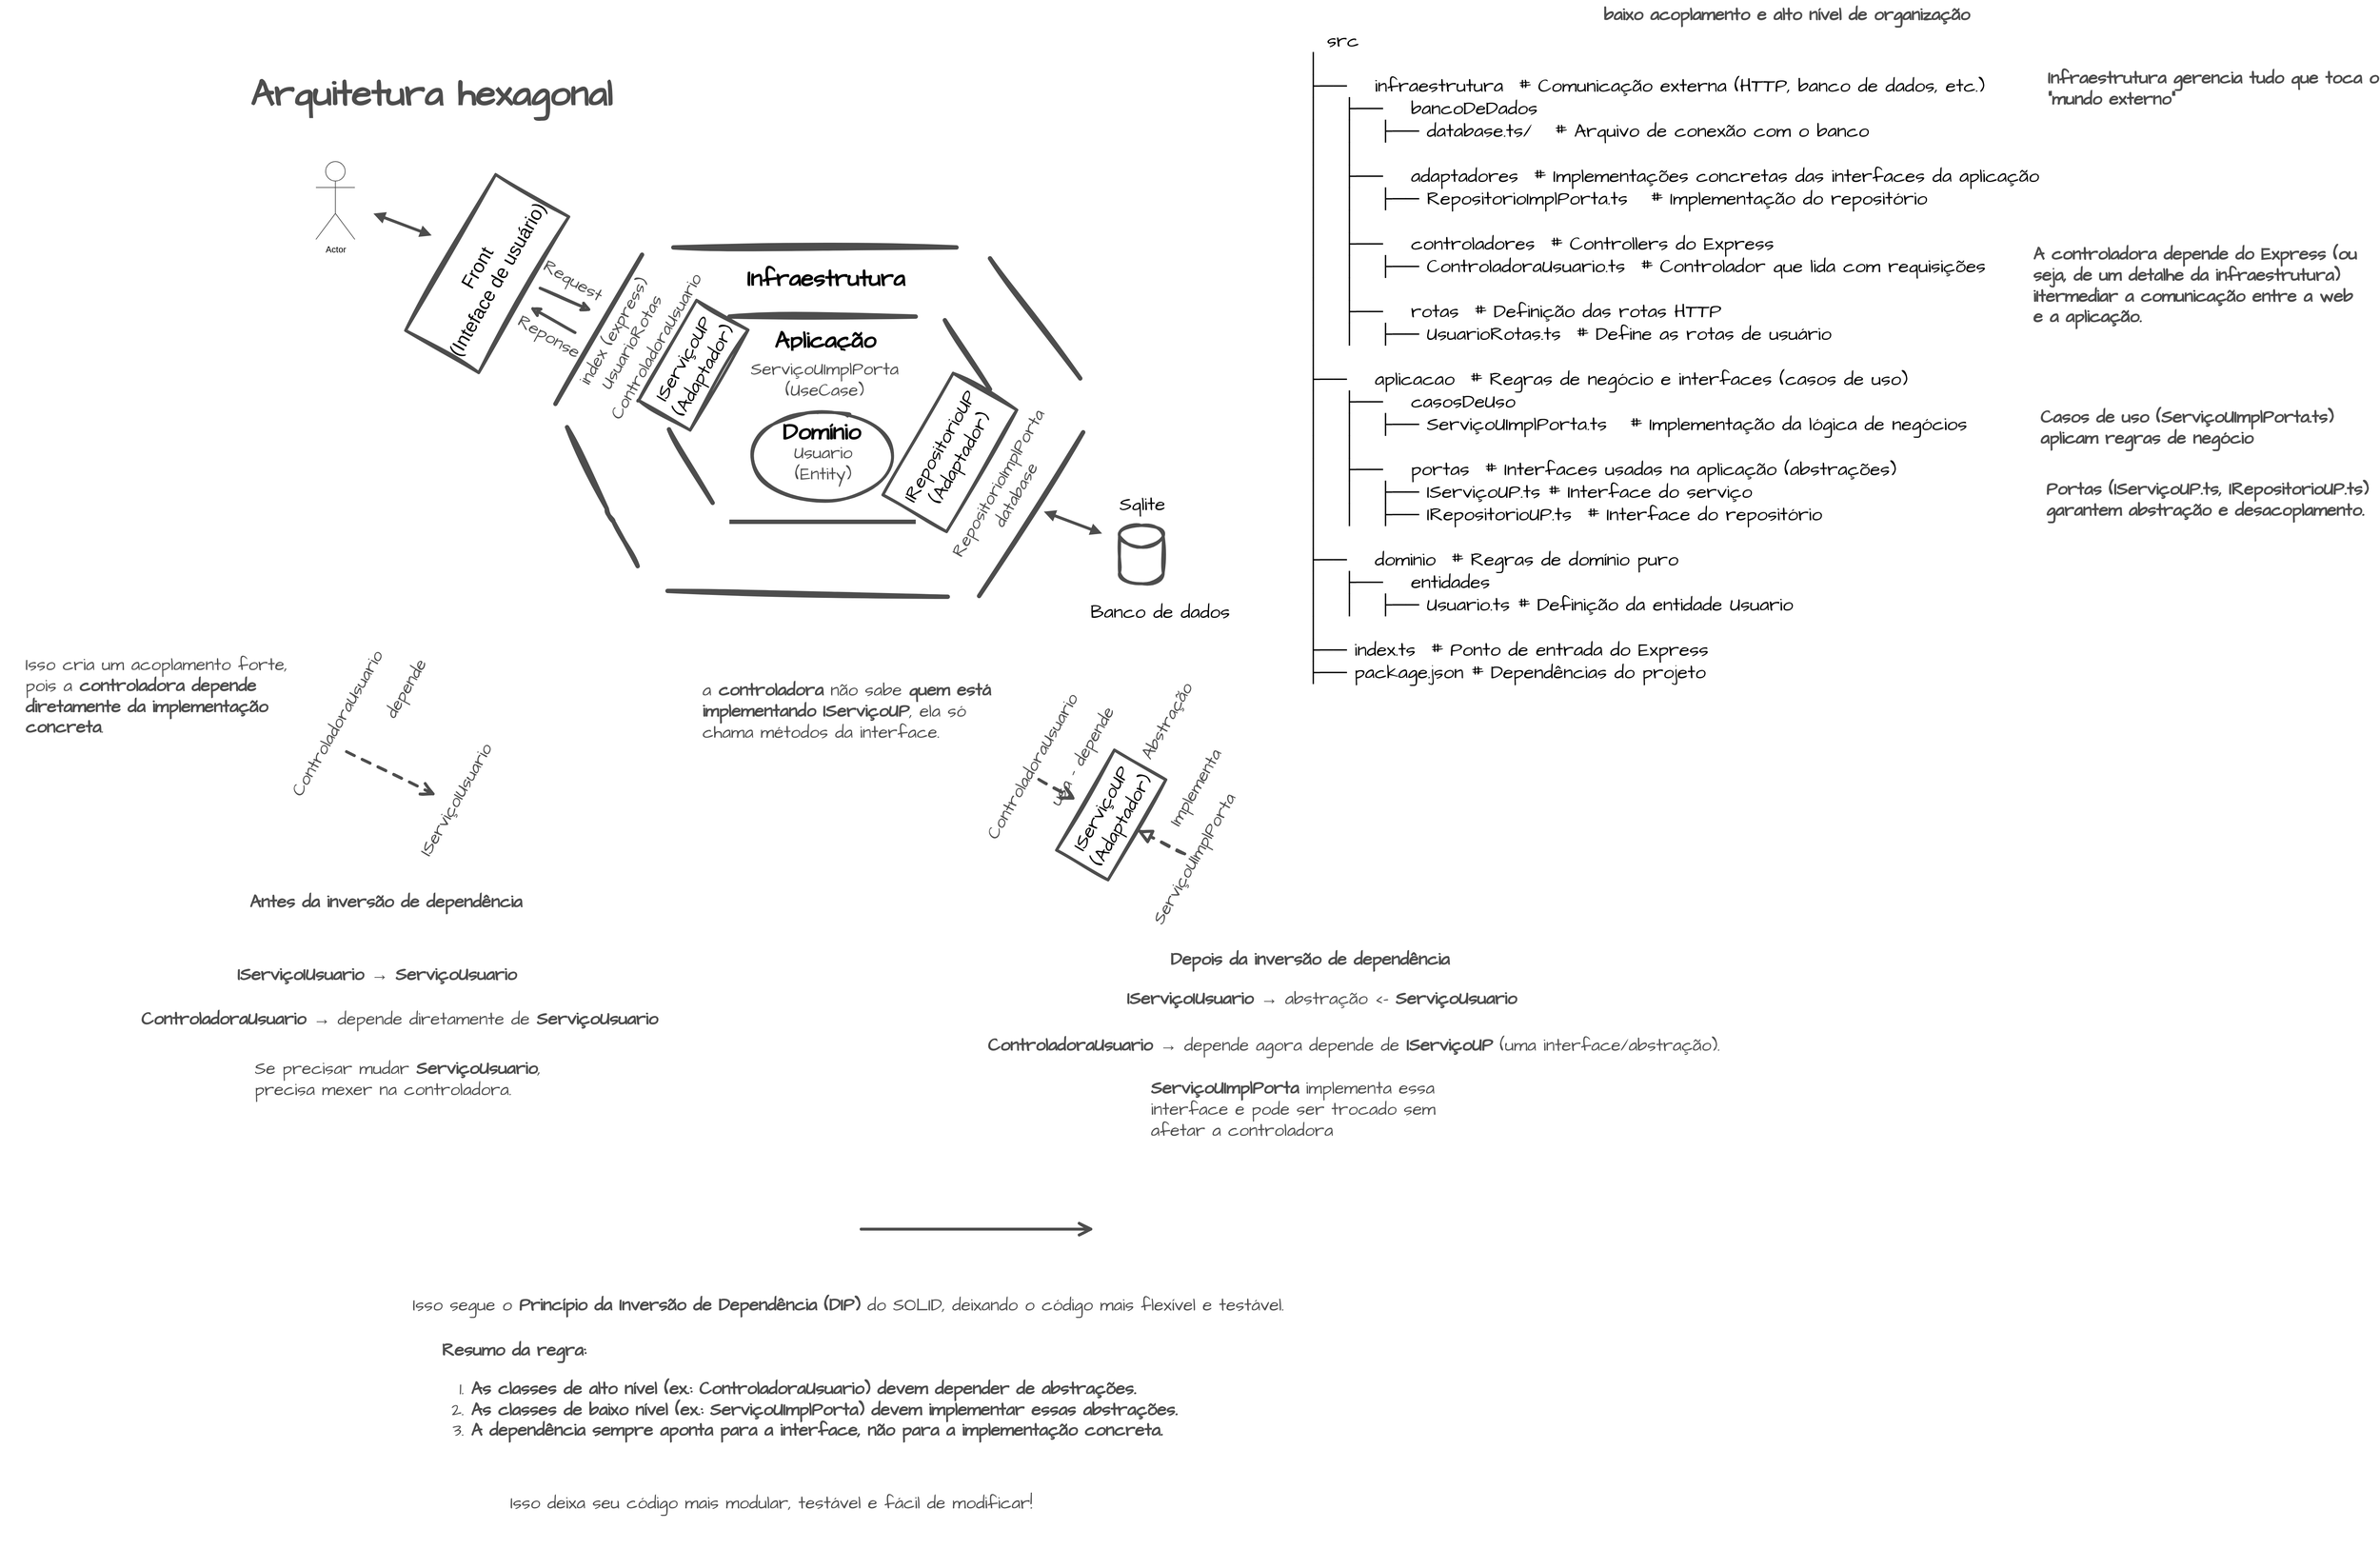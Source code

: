 <mxfile>
    <diagram id="tnPTdwq940Q5IJL-1gsY" name="Arquitetura hexagonal">
        <mxGraphModel dx="1766" dy="1898" grid="0" gridSize="10" guides="1" tooltips="1" connect="1" arrows="1" fold="1" page="1" pageScale="1" pageWidth="850" pageHeight="1100" background="#ffffff" math="0" shadow="0">
            <root>
                <mxCell id="0"/>
                <mxCell id="1" parent="0"/>
                <mxCell id="2" value="" style="endArrow=none;html=1;strokeColor=#4D4D4D;strokeWidth=6;sketch=1;curveFitting=1;jiggle=2;" parent="1" edge="1">
                    <mxGeometry width="50" height="50" relative="1" as="geometry">
                        <mxPoint x="258" y="-615" as="sourcePoint"/>
                        <mxPoint x="514" y="-615" as="targetPoint"/>
                    </mxGeometry>
                </mxCell>
                <mxCell id="3" value="" style="endArrow=none;html=1;strokeColor=#4D4D4D;strokeWidth=6;" parent="1" edge="1">
                    <mxGeometry width="50" height="50" relative="1" as="geometry">
                        <mxPoint x="258" y="-333" as="sourcePoint"/>
                        <mxPoint x="514" y="-333" as="targetPoint"/>
                    </mxGeometry>
                </mxCell>
                <mxCell id="5" value="" style="endArrow=none;html=1;strokeColor=#4D4D4D;strokeWidth=6;sketch=1;curveFitting=1;jiggle=2;" parent="1" edge="1">
                    <mxGeometry width="50" height="50" relative="1" as="geometry">
                        <mxPoint x="175" y="-460" as="sourcePoint"/>
                        <mxPoint x="235" y="-359" as="targetPoint"/>
                    </mxGeometry>
                </mxCell>
                <mxCell id="8" value="" style="endArrow=none;html=1;strokeColor=#4D4D4D;strokeWidth=6;sketch=1;curveFitting=1;jiggle=2;" parent="1" edge="1">
                    <mxGeometry width="50" height="50" relative="1" as="geometry">
                        <mxPoint x="554" y="-610" as="sourcePoint"/>
                        <mxPoint x="616" y="-515" as="targetPoint"/>
                    </mxGeometry>
                </mxCell>
                <mxCell id="10" value="Actor" style="shape=umlActor;verticalLabelPosition=bottom;verticalAlign=top;html=1;strokeColor=#4D4D4D;" parent="1" vertex="1">
                    <mxGeometry x="-310" y="-828" width="53.5" height="107" as="geometry"/>
                </mxCell>
                <mxCell id="12" value="" style="endArrow=block;startArrow=block;endFill=1;startFill=1;html=1;strokeColor=#4D4D4D;strokeWidth=4;" parent="1" edge="1">
                    <mxGeometry width="160" relative="1" as="geometry">
                        <mxPoint x="-231" y="-756.54" as="sourcePoint"/>
                        <mxPoint x="-151" y="-726.45" as="targetPoint"/>
                    </mxGeometry>
                </mxCell>
                <mxCell id="13" value="Front&lt;br&gt;(Inteface de usuário)" style="html=1;strokeColor=#4D4D4D;rotation=-60;fillColor=#FFFFFF;fontColor=#000000;strokeWidth=4;fontSize=26;sketch=1;curveFitting=1;jiggle=2;" parent="1" vertex="1">
                    <mxGeometry x="-198.42" y="-732" width="247.42" height="116" as="geometry"/>
                </mxCell>
                <mxCell id="15" value="" style="endArrow=none;html=1;strokeColor=#4D4D4D;strokeWidth=6;sketch=1;curveFitting=1;jiggle=2;" parent="1" edge="1">
                    <mxGeometry width="50" height="50" relative="1" as="geometry">
                        <mxPoint x="181" y="-710" as="sourcePoint"/>
                        <mxPoint x="570" y="-710" as="targetPoint"/>
                    </mxGeometry>
                </mxCell>
                <mxCell id="16" value="" style="endArrow=none;html=1;strokeColor=#4D4D4D;strokeWidth=6;sketch=1;curveFitting=1;jiggle=2;" parent="1" edge="1">
                    <mxGeometry width="50" height="50" relative="1" as="geometry">
                        <mxPoint x="173" y="-238" as="sourcePoint"/>
                        <mxPoint x="558" y="-230" as="targetPoint"/>
                    </mxGeometry>
                </mxCell>
                <mxCell id="17" value="" style="endArrow=none;html=1;strokeColor=#4D4D4D;strokeWidth=6;sketch=1;curveFitting=1;jiggle=2;" parent="1" edge="1">
                    <mxGeometry width="50" height="50" relative="1" as="geometry">
                        <mxPoint x="35" y="-463" as="sourcePoint"/>
                        <mxPoint x="132" y="-272" as="targetPoint"/>
                        <Array as="points">
                            <mxPoint x="94" y="-342"/>
                        </Array>
                    </mxGeometry>
                </mxCell>
                <mxCell id="18" value="" style="endArrow=none;html=1;strokeColor=#4D4D4D;strokeWidth=6;sketch=1;curveFitting=1;jiggle=2;" parent="1" edge="1">
                    <mxGeometry width="50" height="50" relative="1" as="geometry">
                        <mxPoint x="138" y="-700" as="sourcePoint"/>
                        <mxPoint x="19" y="-495" as="targetPoint"/>
                    </mxGeometry>
                </mxCell>
                <mxCell id="19" value="" style="endArrow=none;html=1;strokeColor=#4D4D4D;strokeWidth=6;sketch=1;curveFitting=1;jiggle=2;" parent="1" edge="1">
                    <mxGeometry width="50" height="50" relative="1" as="geometry">
                        <mxPoint x="616" y="-695" as="sourcePoint"/>
                        <mxPoint x="740" y="-530" as="targetPoint"/>
                    </mxGeometry>
                </mxCell>
                <mxCell id="20" value="" style="endArrow=none;html=1;strokeColor=#4D4D4D;strokeWidth=6;sketch=1;curveFitting=1;jiggle=2;" parent="1" edge="1">
                    <mxGeometry width="50" height="50" relative="1" as="geometry">
                        <mxPoint x="744" y="-456" as="sourcePoint"/>
                        <mxPoint x="601" y="-231" as="targetPoint"/>
                    </mxGeometry>
                </mxCell>
                <mxCell id="23" value="Infraestrutura" style="text;strokeColor=none;fillColor=none;align=left;verticalAlign=top;spacingLeft=4;spacingRight=4;overflow=hidden;rotatable=0;points=[[0,0.5],[1,0.5]];portConstraint=eastwest;strokeWidth=10;fontSize=32;fontColor=#000000;sketch=1;curveFitting=1;jiggle=2;fontFamily=Architects Daughter;fontSource=https%3A%2F%2Ffonts.googleapis.com%2Fcss%3Ffamily%3DArchitects%2BDaughter;fontStyle=1" parent="1" vertex="1">
                    <mxGeometry x="276" y="-695" width="243" height="53" as="geometry"/>
                </mxCell>
                <mxCell id="24" value="Aplicação" style="text;strokeColor=none;fillColor=none;align=left;verticalAlign=top;spacingLeft=4;spacingRight=4;overflow=hidden;rotatable=0;points=[[0,0.5],[1,0.5]];portConstraint=eastwest;strokeWidth=4;fontSize=32;fontColor=#000000;fontFamily=Architects Daughter;fontSource=https%3A%2F%2Ffonts.googleapis.com%2Fcss%3Ffamily%3DArchitects%2BDaughter;fontStyle=1" parent="1" vertex="1">
                    <mxGeometry x="314" y="-610" width="205" height="38" as="geometry"/>
                </mxCell>
                <mxCell id="28" value="" style="shape=cylinder3;whiteSpace=wrap;html=1;boundedLbl=1;backgroundOutline=1;size=15;strokeColor=#4D4D4D;strokeWidth=4;fontSize=26;fontColor=#000000;fillColor=#FFFFFF;sketch=1;curveFitting=1;jiggle=2;" parent="1" vertex="1">
                    <mxGeometry x="794" y="-328" width="60" height="80" as="geometry"/>
                </mxCell>
                <mxCell id="29" value="Banco de dados" style="text;strokeColor=none;fillColor=none;align=left;verticalAlign=top;spacingLeft=4;spacingRight=4;overflow=hidden;rotatable=0;points=[[0,0.5],[1,0.5]];portConstraint=eastwest;strokeWidth=4;fontSize=26;fontColor=#000000;fontFamily=Architects Daughter;fontSource=https%3A%2F%2Ffonts.googleapis.com%2Fcss%3Ffamily%3DArchitects%2BDaughter;" parent="1" vertex="1">
                    <mxGeometry x="748" y="-233" width="205" height="38" as="geometry"/>
                </mxCell>
                <mxCell id="30" value="" style="endArrow=block;startArrow=block;endFill=1;startFill=1;html=1;strokeColor=#4D4D4D;strokeWidth=4;" parent="1" edge="1">
                    <mxGeometry width="160" relative="1" as="geometry">
                        <mxPoint x="690" y="-347" as="sourcePoint"/>
                        <mxPoint x="770" y="-316.91" as="targetPoint"/>
                    </mxGeometry>
                </mxCell>
                <mxCell id="34" value="" style="ellipse;whiteSpace=wrap;html=1;shadow=0;glass=0;sketch=1;strokeColor=#4D4D4D;strokeWidth=4;fontSize=26;fontColor=#000000;fillColor=#FFFFFF;" parent="1" vertex="1">
                    <mxGeometry x="284" y="-483.76" width="203" height="121.76" as="geometry"/>
                </mxCell>
                <mxCell id="35" value="Domínio" style="text;strokeColor=none;fillColor=none;align=left;verticalAlign=top;spacingLeft=4;spacingRight=4;overflow=hidden;rotatable=0;points=[[0,0.5],[1,0.5]];portConstraint=eastwest;strokeWidth=4;fontSize=32;fontColor=#000000;fontFamily=Architects Daughter;fontSource=https%3A%2F%2Ffonts.googleapis.com%2Fcss%3Ffamily%3DArchitects%2BDaughter;fontStyle=1" parent="1" vertex="1">
                    <mxGeometry x="325" y="-483.76" width="140" height="38" as="geometry"/>
                </mxCell>
                <mxCell id="40" style="edgeStyle=none;sketch=1;html=1;exitX=0;exitY=0;exitDx=0;exitDy=0;strokeColor=#4D4D4D;strokeWidth=4;fontFamily=Architects Daughter;fontSource=https%3A%2F%2Ffonts.googleapis.com%2Fcss%3Ffamily%3DArchitects%2BDaughter;fontSize=32;fontColor=default;" parent="1" source="37" edge="1">
                    <mxGeometry relative="1" as="geometry">
                        <mxPoint x="128.286" y="-496.714" as="targetPoint"/>
                    </mxGeometry>
                </mxCell>
                <mxCell id="37" value="IServiçoUP&lt;br&gt;(Adaptador)" style="html=1;strokeColor=#4D4D4D;rotation=-60;fillColor=#FFFFFF;fontColor=#000000;strokeWidth=4;fontSize=26;sketch=1;curveFitting=1;jiggle=2;fontFamily=Architects Daughter;fontSource=https%3A%2F%2Ffonts.googleapis.com%2Fcss%3Ffamily%3DArchitects%2BDaughter;" parent="1" vertex="1">
                    <mxGeometry x="129" y="-589" width="159" height="81.69" as="geometry"/>
                </mxCell>
                <mxCell id="38" value="IRepositorioUP&lt;br&gt;(Adaptador)" style="html=1;strokeColor=#4D4D4D;rotation=-60;fillColor=#FFFFFF;fontColor=#000000;strokeWidth=4;fontSize=26;sketch=1;curveFitting=1;jiggle=2;fontFamily=Architects Daughter;fontSource=https%3A%2F%2Ffonts.googleapis.com%2Fcss%3Ffamily%3DArchitects%2BDaughter;" parent="1" vertex="1">
                    <mxGeometry x="464.34" y="-478.76" width="193.06" height="101" as="geometry"/>
                </mxCell>
                <mxCell id="41" value="index (express)" style="text;html=1;strokeColor=none;fillColor=none;align=center;verticalAlign=middle;whiteSpace=wrap;rounded=0;shadow=0;glass=0;sketch=1;strokeWidth=10;fontFamily=Architects Daughter;fontSource=https%3A%2F%2Ffonts.googleapis.com%2Fcss%3Ffamily%3DArchitects%2BDaughter;fontSize=24;fontColor=#4D4D4D;rotation=-60;" parent="1" vertex="1">
                    <mxGeometry x="-9" y="-610" width="218" height="30" as="geometry"/>
                </mxCell>
                <mxCell id="43" value="UsuarioRotas" style="text;html=1;strokeColor=none;fillColor=none;align=center;verticalAlign=middle;whiteSpace=wrap;rounded=0;shadow=0;glass=0;sketch=1;strokeWidth=10;fontFamily=Architects Daughter;fontSource=https%3A%2F%2Ffonts.googleapis.com%2Fcss%3Ffamily%3DArchitects%2BDaughter;fontSize=24;fontColor=#4D4D4D;rotation=-60;" parent="1" vertex="1">
                    <mxGeometry x="15" y="-595" width="218" height="30" as="geometry"/>
                </mxCell>
                <mxCell id="44" value="ControladoraUsuario" style="text;html=1;strokeColor=none;fillColor=none;align=center;verticalAlign=middle;whiteSpace=wrap;rounded=0;shadow=0;glass=0;sketch=1;strokeWidth=10;fontFamily=Architects Daughter;fontSource=https%3A%2F%2Ffonts.googleapis.com%2Fcss%3Ffamily%3DArchitects%2BDaughter;fontSize=24;fontColor=#4D4D4D;rotation=-60;" parent="1" vertex="1">
                    <mxGeometry x="49" y="-589" width="218" height="30" as="geometry"/>
                </mxCell>
                <mxCell id="45" value="ServiçoUImplPorta&lt;br&gt;(UseCase)" style="text;html=1;strokeColor=none;fillColor=none;align=center;verticalAlign=middle;whiteSpace=wrap;rounded=0;shadow=0;glass=0;sketch=1;strokeWidth=10;fontFamily=Architects Daughter;fontSource=https%3A%2F%2Ffonts.googleapis.com%2Fcss%3Ffamily%3DArchitects%2BDaughter;fontSize=24;fontColor=#4D4D4D;rotation=0;" parent="1" vertex="1">
                    <mxGeometry x="280" y="-543" width="218" height="30" as="geometry"/>
                </mxCell>
                <mxCell id="46" value="Usuario&lt;br&gt;(Entity)" style="text;html=1;strokeColor=none;fillColor=none;align=center;verticalAlign=middle;whiteSpace=wrap;rounded=0;shadow=0;glass=0;sketch=1;strokeWidth=10;fontFamily=Architects Daughter;fontSource=https%3A%2F%2Ffonts.googleapis.com%2Fcss%3Ffamily%3DArchitects%2BDaughter;fontSize=24;fontColor=#4D4D4D;rotation=0;" parent="1" vertex="1">
                    <mxGeometry x="278" y="-427.76" width="218" height="30" as="geometry"/>
                </mxCell>
                <mxCell id="47" value="RepositorioImplPorta" style="text;html=1;strokeColor=none;fillColor=none;align=center;verticalAlign=middle;whiteSpace=wrap;rounded=0;shadow=0;glass=0;sketch=1;strokeWidth=10;fontFamily=Architects Daughter;fontSource=https%3A%2F%2Ffonts.googleapis.com%2Fcss%3Ffamily%3DArchitects%2BDaughter;fontSize=24;fontColor=#4D4D4D;rotation=-60;" parent="1" vertex="1">
                    <mxGeometry x="519" y="-401" width="218" height="30" as="geometry"/>
                </mxCell>
                <mxCell id="48" value="database" style="text;html=1;strokeColor=none;fillColor=none;align=center;verticalAlign=middle;whiteSpace=wrap;rounded=0;shadow=0;glass=0;sketch=1;strokeWidth=10;fontFamily=Architects Daughter;fontSource=https%3A%2F%2Ffonts.googleapis.com%2Fcss%3Ffamily%3DArchitects%2BDaughter;fontSize=24;fontColor=#4D4D4D;rotation=-60;" parent="1" vertex="1">
                    <mxGeometry x="543" y="-385" width="218" height="30" as="geometry"/>
                </mxCell>
                <mxCell id="49" value="Sqlite" style="text;strokeColor=none;fillColor=none;align=left;verticalAlign=top;spacingLeft=4;spacingRight=4;overflow=hidden;rotatable=0;points=[[0,0.5],[1,0.5]];portConstraint=eastwest;strokeWidth=4;fontSize=26;fontColor=#000000;fontFamily=Architects Daughter;fontSource=https%3A%2F%2Ffonts.googleapis.com%2Fcss%3Ffamily%3DArchitects%2BDaughter;" parent="1" vertex="1">
                    <mxGeometry x="788" y="-381" width="86" height="38" as="geometry"/>
                </mxCell>
                <mxCell id="52" value="" style="endArrow=classic;html=1;sketch=1;strokeColor=#4D4D4D;strokeWidth=4;fontFamily=Architects Daughter;fontSource=https%3A%2F%2Ffonts.googleapis.com%2Fcss%3Ffamily%3DArchitects%2BDaughter;fontSize=24;fontColor=#4D4D4D;" parent="1" edge="1">
                    <mxGeometry width="50" height="50" relative="1" as="geometry">
                        <mxPoint x="-2" y="-654" as="sourcePoint"/>
                        <mxPoint x="69" y="-623" as="targetPoint"/>
                    </mxGeometry>
                </mxCell>
                <mxCell id="53" value="Request" style="text;html=1;strokeColor=none;fillColor=none;align=center;verticalAlign=middle;whiteSpace=wrap;rounded=0;shadow=0;glass=0;sketch=1;strokeWidth=10;fontFamily=Architects Daughter;fontSource=https%3A%2F%2Ffonts.googleapis.com%2Fcss%3Ffamily%3DArchitects%2BDaughter;fontSize=24;fontColor=#4D4D4D;rotation=30;" parent="1" vertex="1">
                    <mxGeometry x="-66" y="-679" width="218" height="30" as="geometry"/>
                </mxCell>
                <mxCell id="54" value="Reponse" style="text;html=1;strokeColor=none;fillColor=none;align=center;verticalAlign=middle;whiteSpace=wrap;rounded=0;shadow=0;glass=0;sketch=1;strokeWidth=10;fontFamily=Architects Daughter;fontSource=https%3A%2F%2Ffonts.googleapis.com%2Fcss%3Ffamily%3DArchitects%2BDaughter;fontSize=24;fontColor=#4D4D4D;rotation=30;" parent="1" vertex="1">
                    <mxGeometry x="-99" y="-602" width="218" height="30" as="geometry"/>
                </mxCell>
                <mxCell id="55" value="" style="endArrow=classic;html=1;sketch=1;strokeColor=#4D4D4D;strokeWidth=4;fontFamily=Architects Daughter;fontSource=https%3A%2F%2Ffonts.googleapis.com%2Fcss%3Ffamily%3DArchitects%2BDaughter;fontSize=24;fontColor=#4D4D4D;" parent="1" edge="1">
                    <mxGeometry width="50" height="50" relative="1" as="geometry">
                        <mxPoint x="46" y="-593" as="sourcePoint"/>
                        <mxPoint x="-16" y="-628" as="targetPoint"/>
                    </mxGeometry>
                </mxCell>
                <mxCell id="56" value="IServiçoUP&lt;br&gt;(Adaptador)" style="html=1;strokeColor=#4D4D4D;rotation=-60;fillColor=#FFFFFF;fontColor=#000000;strokeWidth=4;fontSize=26;sketch=1;curveFitting=1;jiggle=2;fontFamily=Architects Daughter;fontSource=https%3A%2F%2Ffonts.googleapis.com%2Fcss%3Ffamily%3DArchitects%2BDaughter;" parent="1" vertex="1">
                    <mxGeometry x="703" y="29" width="159" height="81.69" as="geometry"/>
                </mxCell>
                <mxCell id="57" value="ControladoraUsuario" style="text;html=1;strokeColor=none;fillColor=none;align=center;verticalAlign=middle;whiteSpace=wrap;rounded=0;shadow=0;glass=0;sketch=1;strokeWidth=10;fontFamily=Architects Daughter;fontSource=https%3A%2F%2Ffonts.googleapis.com%2Fcss%3Ffamily%3DArchitects%2BDaughter;fontSize=24;fontColor=#4D4D4D;rotation=-60;" parent="1" vertex="1">
                    <mxGeometry x="566" y="-12" width="218" height="30" as="geometry"/>
                </mxCell>
                <mxCell id="58" value="" style="endArrow=block;dashed=1;endFill=0;endSize=12;html=1;sketch=1;strokeColor=#4D4D4D;strokeWidth=4;fontFamily=Architects Daughter;fontSource=https%3A%2F%2Ffonts.googleapis.com%2Fcss%3Ffamily%3DArchitects%2BDaughter;fontSize=24;fontColor=#4D4D4D;entryX=0.5;entryY=1;entryDx=0;entryDy=0;" parent="1" source="60" target="56" edge="1">
                    <mxGeometry width="160" relative="1" as="geometry">
                        <mxPoint x="881" y="123" as="sourcePoint"/>
                        <mxPoint x="1067" y="-97" as="targetPoint"/>
                    </mxGeometry>
                </mxCell>
                <mxCell id="60" value="ServiçoUImplPorta" style="text;html=1;strokeColor=none;fillColor=none;align=center;verticalAlign=middle;whiteSpace=wrap;rounded=0;shadow=0;glass=0;sketch=1;strokeWidth=10;fontFamily=Architects Daughter;fontSource=https%3A%2F%2Ffonts.googleapis.com%2Fcss%3Ffamily%3DArchitects%2BDaughter;fontSize=24;fontColor=#4D4D4D;rotation=-60;" parent="1" vertex="1">
                    <mxGeometry x="788" y="115" width="218" height="30" as="geometry"/>
                </mxCell>
                <mxCell id="62" value="ControladoraUsuario" style="text;html=1;strokeColor=none;fillColor=none;align=center;verticalAlign=middle;whiteSpace=wrap;rounded=0;shadow=0;glass=0;sketch=1;strokeWidth=10;fontFamily=Architects Daughter;fontSource=https%3A%2F%2Ffonts.googleapis.com%2Fcss%3Ffamily%3DArchitects%2BDaughter;fontSize=24;fontColor=#4D4D4D;rotation=-60;" parent="1" vertex="1">
                    <mxGeometry x="-389" y="-71.12" width="218" height="30" as="geometry"/>
                </mxCell>
                <mxCell id="64" value="IServiçoIUsuario" style="text;html=1;strokeColor=none;fillColor=none;align=center;verticalAlign=middle;whiteSpace=wrap;rounded=0;shadow=0;glass=0;sketch=1;strokeWidth=10;fontFamily=Architects Daughter;fontSource=https%3A%2F%2Ffonts.googleapis.com%2Fcss%3Ffamily%3DArchitects%2BDaughter;fontSize=24;fontColor=#4D4D4D;rotation=-60;" parent="1" vertex="1">
                    <mxGeometry x="-226" y="33.88" width="218" height="30" as="geometry"/>
                </mxCell>
                <mxCell id="68" value="A inversão de dependência acontece quando, em vez da &lt;strong&gt;ControladoraUsuario&lt;/strong&gt; depender diretamente de uma implementação concreta de serviço&amp;nbsp;" style="text;html=1;strokeColor=none;fillColor=default;align=center;verticalAlign=middle;whiteSpace=wrap;rounded=0;shadow=0;glass=0;sketch=1;strokeWidth=10;fontFamily=Architects Daughter;fontSource=https%3A%2F%2Ffonts.googleapis.com%2Fcss%3Ffamily%3DArchitects%2BDaughter;fontSize=24;fontColor=#FFFFFF;" parent="1" vertex="1">
                    <mxGeometry x="-491" y="553.88" width="514" height="126" as="geometry"/>
                </mxCell>
                <mxCell id="69" value="&lt;meta charset=&quot;utf-8&quot;&gt;&lt;strong&gt;IServiçoIUsuario&lt;/strong&gt; → &lt;strong&gt;ServiçoUsuario&lt;/strong&gt;" style="text;whiteSpace=wrap;html=1;fontSize=24;fontFamily=Architects Daughter;fontColor=#4D4D4D;" parent="1" vertex="1">
                    <mxGeometry x="-420" y="268.88" width="412" height="51" as="geometry"/>
                </mxCell>
                <mxCell id="70" value="&lt;meta charset=&quot;utf-8&quot;&gt;agora depende de uma &lt;strong&gt;abstração&lt;/strong&gt; (&lt;strong&gt;IServiçoUP&lt;/strong&gt;), e quem implementa essa abstração é &lt;strong&gt;ServiçoUImplPorta&lt;/strong&gt;." style="text;whiteSpace=wrap;html=1;fontSize=24;fontFamily=Architects Daughter;fontColor=#FFFFFF;fillColor=default;" parent="1" vertex="1">
                    <mxGeometry x="792.5" y="588" width="550" height="108" as="geometry"/>
                </mxCell>
                <mxCell id="72" value="&amp;nbsp;depende" style="text;whiteSpace=wrap;html=1;fontSize=24;fontFamily=Architects Daughter;fontColor=#4D4D4D;rotation=-60;" parent="1" vertex="1">
                    <mxGeometry x="-256" y="-157" width="182" height="50" as="geometry"/>
                </mxCell>
                <mxCell id="75" value="Abstração" style="text;whiteSpace=wrap;html=1;fontSize=24;fontFamily=Architects Daughter;fontColor=#4D4D4D;rotation=-60;" parent="1" vertex="1">
                    <mxGeometry x="798" y="-91" width="140" height="50" as="geometry"/>
                </mxCell>
                <mxCell id="76" value="Implementa" style="text;whiteSpace=wrap;html=1;fontSize=24;fontFamily=Architects Daughter;fontColor=#4D4D4D;rotation=-60;" parent="1" vertex="1">
                    <mxGeometry x="837" y="1" width="140" height="50" as="geometry"/>
                </mxCell>
                <mxCell id="77" value="&lt;strong&gt;ControladoraUsuario&lt;/strong&gt; → depende diretamente de &lt;strong&gt;ServiçoUsuario&lt;/strong&gt;" style="text;whiteSpace=wrap;html=1;fontSize=24;fontFamily=Architects Daughter;fontColor=#4D4D4D;" parent="1" vertex="1">
                    <mxGeometry x="-552" y="329.88" width="748" height="51" as="geometry"/>
                </mxCell>
                <mxCell id="78" value="Se precisar mudar &lt;strong&gt;ServiçoUsuario&lt;/strong&gt;, precisa mexer na controladora." style="text;whiteSpace=wrap;html=1;fontSize=24;fontFamily=Architects Daughter;fontColor=#4D4D4D;" parent="1" vertex="1">
                    <mxGeometry x="-396" y="397.88" width="398" height="51" as="geometry"/>
                </mxCell>
                <mxCell id="79" value="Antes da inversão de dependência" style="text;whiteSpace=wrap;html=1;fontSize=24;fontFamily=Architects Daughter;fontColor=#4D4D4D;fontStyle=1" parent="1" vertex="1">
                    <mxGeometry x="-403" y="168.88" width="412" height="51" as="geometry"/>
                </mxCell>
                <mxCell id="80" value="Depois da inversão de dependência" style="text;whiteSpace=wrap;html=1;fontSize=24;fontFamily=Architects Daughter;fontColor=#4D4D4D;fontStyle=1" parent="1" vertex="1">
                    <mxGeometry x="861.5" y="248" width="412" height="51" as="geometry"/>
                </mxCell>
                <mxCell id="82" value="&lt;strong&gt;IServiçoIUsuario&lt;/strong&gt; → abstração &amp;lt;-&amp;nbsp;&lt;strong&gt;ServiçoUsuario&lt;/strong&gt;" style="text;whiteSpace=wrap;html=1;fontSize=24;fontFamily=Architects Daughter;fontColor=#4D4D4D;" parent="1" vertex="1">
                    <mxGeometry x="801.5" y="302" width="578" height="51" as="geometry"/>
                </mxCell>
                <mxCell id="83" value="&lt;strong&gt;ControladoraUsuario&lt;/strong&gt; → depende agora depende de &lt;strong&gt;IServiçoUP&lt;/strong&gt; (uma interface/abstração)." style="text;whiteSpace=wrap;html=1;fontSize=24;fontFamily=Architects Daughter;fontColor=#4D4D4D;" parent="1" vertex="1">
                    <mxGeometry x="611" y="366" width="1058" height="51" as="geometry"/>
                </mxCell>
                <mxCell id="84" value="&lt;strong&gt;ServiçoUImplPorta&lt;/strong&gt; implementa essa interface e pode ser trocado sem afetar a controladora" style="text;whiteSpace=wrap;html=1;fontSize=24;fontFamily=Architects Daughter;fontColor=#4D4D4D;" parent="1" vertex="1">
                    <mxGeometry x="834.5" y="425" width="466" height="51" as="geometry"/>
                </mxCell>
                <mxCell id="85" value="" style="endArrow=open;endFill=1;endSize=12;html=1;sketch=1;strokeColor=#4D4D4D;strokeWidth=4;fontFamily=Architects Daughter;fontSource=https%3A%2F%2Ffonts.googleapis.com%2Fcss%3Ffamily%3DArchitects%2BDaughter;fontSize=24;fontColor=#4D4D4D;" parent="1" edge="1">
                    <mxGeometry width="160" relative="1" as="geometry">
                        <mxPoint x="439" y="639" as="sourcePoint"/>
                        <mxPoint x="759" y="639" as="targetPoint"/>
                    </mxGeometry>
                </mxCell>
                <mxCell id="86" value="Isso segue o &lt;strong&gt;Princípio da Inversão de Dependência (DIP)&lt;/strong&gt; do SOLID, deixando o código mais flexível e testável." style="text;whiteSpace=wrap;html=1;fontSize=24;fontFamily=Architects Daughter;fontColor=#4D4D4D;" parent="1" vertex="1">
                    <mxGeometry x="-179" y="723" width="1234" height="51" as="geometry"/>
                </mxCell>
                <mxCell id="87" value="Arquitetura hexagonal" style="text;whiteSpace=wrap;html=1;fontSize=50;fontFamily=Architects Daughter;fontColor=#4D4D4D;fontStyle=1" parent="1" vertex="1">
                    <mxGeometry x="-402" y="-956" width="1234" height="51" as="geometry"/>
                </mxCell>
                <mxCell id="88" value="usa - depende" style="text;whiteSpace=wrap;html=1;fontSize=24;fontFamily=Architects Daughter;fontColor=#4D4D4D;rotation=-60;" parent="1" vertex="1">
                    <mxGeometry x="662" y="-45" width="182" height="50" as="geometry"/>
                </mxCell>
                <mxCell id="94" value="" style="endArrow=open;endSize=12;dashed=1;html=1;sketch=1;strokeColor=#4D4D4D;strokeWidth=4;fontFamily=Architects Daughter;fontSource=https%3A%2F%2Ffonts.googleapis.com%2Fcss%3Ffamily%3DArchitects%2BDaughter;fontSize=50;fontColor=#FFFFFF;" parent="1" edge="1">
                    <mxGeometry width="160" relative="1" as="geometry">
                        <mxPoint x="-268" y="-17.12" as="sourcePoint"/>
                        <mxPoint x="-145" y="42.88" as="targetPoint"/>
                    </mxGeometry>
                </mxCell>
                <mxCell id="95" value="" style="endArrow=open;endSize=12;dashed=1;html=1;sketch=1;strokeColor=#4D4D4D;strokeWidth=4;fontFamily=Architects Daughter;fontSource=https%3A%2F%2Ffonts.googleapis.com%2Fcss%3Ffamily%3DArchitects%2BDaughter;fontSize=50;fontColor=#FFFFFF;" parent="1" edge="1">
                    <mxGeometry width="160" relative="1" as="geometry">
                        <mxPoint x="683" y="21" as="sourcePoint"/>
                        <mxPoint x="734" y="49" as="targetPoint"/>
                    </mxGeometry>
                </mxCell>
                <mxCell id="97" value="Isso cria um acoplamento forte, pois a &lt;strong&gt;controladora depende diretamente da implementação concreta&lt;/strong&gt;." style="text;whiteSpace=wrap;html=1;fontSize=24;fontFamily=Architects Daughter;fontColor=#4D4D4D;fontStyle=0" parent="1" vertex="1">
                    <mxGeometry x="-711" y="-157" width="412" height="127" as="geometry"/>
                </mxCell>
                <mxCell id="98" value="a &lt;strong&gt;controladora &lt;/strong&gt;&lt;span style=&quot;&quot;&gt;não sabe&lt;/span&gt;&lt;strong&gt; quem está implementando IServiçoUP&lt;/strong&gt;, ela só chama métodos da interface." style="text;whiteSpace=wrap;html=1;fontSize=24;fontFamily=Architects Daughter;fontColor=#4D4D4D;fontStyle=0" parent="1" vertex="1">
                    <mxGeometry x="219" y="-122.12" width="412" height="105.12" as="geometry"/>
                </mxCell>
                <mxCell id="100" value="&lt;p&gt;&lt;strong&gt;Resumo da regra:&lt;/strong&gt;&lt;/p&gt;&lt;ol&gt;&lt;li&gt;&lt;strong&gt;As classes de alto nível (ex.: ControladoraUsuario) devem depender de abstrações.&lt;/strong&gt;&lt;/li&gt;&lt;li&gt;&lt;strong&gt;As classes de baixo nível (ex.: ServiçoUImplPorta) devem implementar essas abstrações.&lt;/strong&gt;&lt;/li&gt;&lt;li&gt;&lt;strong&gt;A dependência sempre aponta para a interface, não para a implementação concreta.&lt;/strong&gt;&lt;/li&gt;&lt;/ol&gt;" style="text;whiteSpace=wrap;html=1;fontSize=24;fontFamily=Architects Daughter;fontColor=#4D4D4D;" parent="1" vertex="1">
                    <mxGeometry x="-139" y="761" width="1234" height="51" as="geometry"/>
                </mxCell>
                <mxCell id="102" value="Isso deixa seu código mais modular, testável e fácil de modificar! 🚀" style="text;whiteSpace=wrap;html=1;fontSize=24;fontFamily=Architects Daughter;fontColor=#4D4D4D;" parent="1" vertex="1">
                    <mxGeometry x="-45" y="995" width="823" height="51" as="geometry"/>
                </mxCell>
                <mxCell id="103" value="" style="shape=image;verticalLabelPosition=bottom;labelBackgroundColor=default;verticalAlign=top;aspect=fixed;imageAspect=0;image=https://dicionariotec.com/public_html/images/dip1.png;" parent="1" vertex="1">
                    <mxGeometry x="1104.999" y="721.004" width="520" height="356" as="geometry"/>
                </mxCell>
                <mxCell id="104" value="" style="shape=image;verticalLabelPosition=bottom;labelBackgroundColor=default;verticalAlign=top;aspect=fixed;imageAspect=0;image=https://dicionariotec.com/public_html/images/dip2.png;" parent="1" vertex="1">
                    <mxGeometry x="-743.005" y="760.998" width="520" height="212" as="geometry"/>
                </mxCell>
                <mxCell id="105" value="📂 src  &#10;│  &#10;├── 📂 infraestrutura  # Comunicação externa (HTTP, banco de dados, etc.)  &#10;│   ├── 📂 bancoDeDados  &#10;│   │   ├── database.ts/   # Arquivo de conexão com o banco&#10;│   │    &#10;│   ├── 📂 adaptadores  # Implementações concretas das interfaces da aplicação  &#10;│   │   ├── RepositorioImplPorta.ts   # Implementação do repositório&#10;│   │    &#10;│   ├── 📂 controladores  # Controllers do Express  &#10;│   │   ├── ControladoraUsuario.ts  # Controlador que lida com requisições  &#10;│   │   &#10;│   ├── 📂 rotas  # Definição das rotas HTTP  &#10;│   │   ├── UsuarioRotas.ts  # Define as rotas de usuário&#10;│  &#10;├── 📂 aplicacao  # Regras de negócio e interfaces (casos de uso)  &#10;│   ├── 📂 casosDeUso  &#10;│   │   ├── ServiçoUImplPorta.ts   # Implementação da lógica de negócios&#10;│   │  &#10;│   ├── 📂 portas  # Interfaces usadas na aplicação (abstrações)  &#10;│   │   ├── IServiçoUP.ts # Interface do serviço &#10;│   │   ├── IRepositorioUP.ts  # Interface do repositório &#10;│  &#10;├── 📂 dominio  # Regras de domínio puro  &#10;│   ├── 📂 entidades  &#10;│   │   ├── Usuario.ts # Definição da entidade Usuario&#10;│  &#10;├── index.ts  # Ponto de entrada do Express  &#10;├── package.json # Dependências do projeto&#10;  &#10;" style="text;strokeColor=none;fillColor=none;align=left;verticalAlign=top;spacingLeft=4;spacingRight=4;overflow=hidden;rotatable=0;points=[[0,0.5],[1,0.5]];portConstraint=eastwest;strokeWidth=4;fontSize=26;fontColor=#000000;fontFamily=Architects Daughter;fontSource=https%3A%2F%2Ffonts.googleapis.com%2Fcss%3Ffamily%3DArchitects%2BDaughter;" parent="1" vertex="1">
                    <mxGeometry x="1045" y="-1018" width="1358" height="991" as="geometry"/>
                </mxCell>
                <mxCell id="108" value="&lt;strong&gt;A controladora depende do Express&lt;/strong&gt; (ou seja, de um detalhe da infraestrutura)&lt;br&gt;&lt;strong&gt;iItermediar&lt;/strong&gt; a comunicação entre a web e a aplicação." style="text;whiteSpace=wrap;html=1;fontSize=24;fontFamily=Architects Daughter;fontColor=#4D4D4D;fontStyle=1" parent="1" vertex="1">
                    <mxGeometry x="2047" y="-721" width="457" height="51" as="geometry"/>
                </mxCell>
                <mxCell id="109" value="&lt;strong&gt;Casos de uso&lt;/strong&gt; (&lt;strong&gt;ServiçoUImplPorta.ts&lt;/strong&gt;) aplicam regras de negócio" style="text;whiteSpace=wrap;html=1;fontSize=24;fontFamily=Architects Daughter;fontColor=#4D4D4D;fontStyle=1" parent="1" vertex="1">
                    <mxGeometry x="2057" y="-496.76" width="457" height="51" as="geometry"/>
                </mxCell>
                <mxCell id="111" value="&lt;strong&gt;Portas&lt;/strong&gt; (&lt;strong&gt;IServiçoUP.ts&lt;/strong&gt;, &lt;strong&gt;IRepositorioUP.ts&lt;/strong&gt;) garantem abstração e desacoplamento." style="text;whiteSpace=wrap;html=1;fontSize=24;fontFamily=Architects Daughter;fontColor=#4D4D4D;fontStyle=1" parent="1" vertex="1">
                    <mxGeometry x="2065" y="-397.76" width="457" height="51" as="geometry"/>
                </mxCell>
                <mxCell id="112" value="Infraestrutura gerencia tudo que toca o &quot;mundo externo&quot;" style="text;whiteSpace=wrap;html=1;fontSize=24;fontFamily=Architects Daughter;fontColor=#4D4D4D;fontStyle=1" parent="1" vertex="1">
                    <mxGeometry x="2067" y="-963" width="457" height="51" as="geometry"/>
                </mxCell>
                <mxCell id="114" value="baixo acoplamento e alto nível de organização" style="text;whiteSpace=wrap;html=1;fontSize=24;fontFamily=Architects Daughter;fontColor=#4D4D4D;fontStyle=1" parent="1" vertex="1">
                    <mxGeometry x="1457" y="-1050" width="525" height="51" as="geometry"/>
                </mxCell>
            </root>
        </mxGraphModel>
    </diagram>
</mxfile>